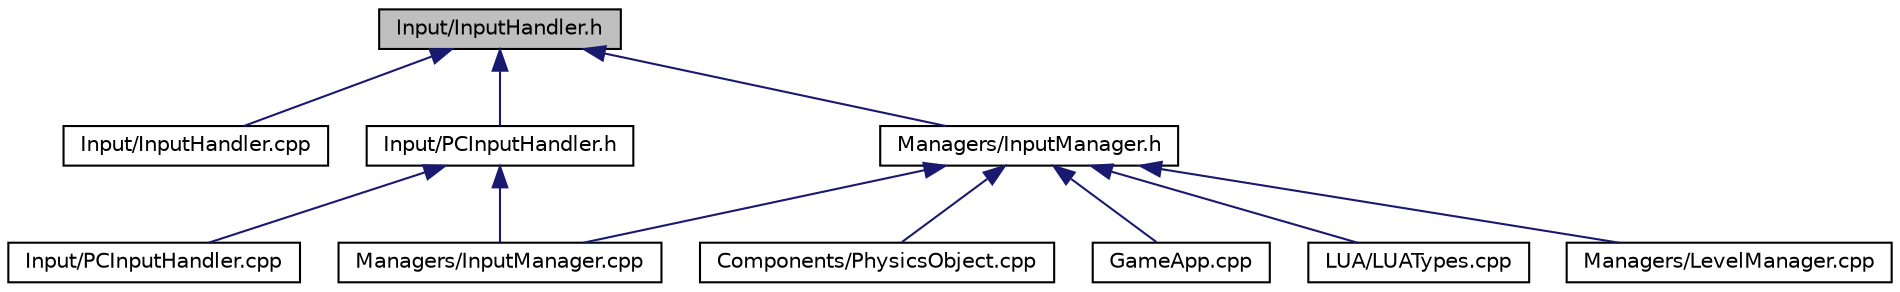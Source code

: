 digraph "Input/InputHandler.h"
{
  edge [fontname="Helvetica",fontsize="10",labelfontname="Helvetica",labelfontsize="10"];
  node [fontname="Helvetica",fontsize="10",shape=record];
  Node1 [label="Input/InputHandler.h",height=0.2,width=0.4,color="black", fillcolor="grey75", style="filled", fontcolor="black"];
  Node1 -> Node2 [dir="back",color="midnightblue",fontsize="10",style="solid"];
  Node2 [label="Input/InputHandler.cpp",height=0.2,width=0.4,color="black", fillcolor="white", style="filled",URL="$InputHandler_8cpp.html"];
  Node1 -> Node3 [dir="back",color="midnightblue",fontsize="10",style="solid"];
  Node3 [label="Input/PCInputHandler.h",height=0.2,width=0.4,color="black", fillcolor="white", style="filled",URL="$PCInputHandler_8h.html"];
  Node3 -> Node4 [dir="back",color="midnightblue",fontsize="10",style="solid"];
  Node4 [label="Input/PCInputHandler.cpp",height=0.2,width=0.4,color="black", fillcolor="white", style="filled",URL="$PCInputHandler_8cpp.html"];
  Node3 -> Node5 [dir="back",color="midnightblue",fontsize="10",style="solid"];
  Node5 [label="Managers/InputManager.cpp",height=0.2,width=0.4,color="black", fillcolor="white", style="filled",URL="$InputManager_8cpp.html"];
  Node1 -> Node6 [dir="back",color="midnightblue",fontsize="10",style="solid"];
  Node6 [label="Managers/InputManager.h",height=0.2,width=0.4,color="black", fillcolor="white", style="filled",URL="$InputManager_8h.html"];
  Node6 -> Node7 [dir="back",color="midnightblue",fontsize="10",style="solid"];
  Node7 [label="Components/PhysicsObject.cpp",height=0.2,width=0.4,color="black", fillcolor="white", style="filled",URL="$PhysicsObject_8cpp.html"];
  Node6 -> Node8 [dir="back",color="midnightblue",fontsize="10",style="solid"];
  Node8 [label="GameApp.cpp",height=0.2,width=0.4,color="black", fillcolor="white", style="filled",URL="$GameApp_8cpp.html"];
  Node6 -> Node9 [dir="back",color="midnightblue",fontsize="10",style="solid"];
  Node9 [label="LUA/LUATypes.cpp",height=0.2,width=0.4,color="black", fillcolor="white", style="filled",URL="$LUATypes_8cpp.html"];
  Node6 -> Node5 [dir="back",color="midnightblue",fontsize="10",style="solid"];
  Node6 -> Node10 [dir="back",color="midnightblue",fontsize="10",style="solid"];
  Node10 [label="Managers/LevelManager.cpp",height=0.2,width=0.4,color="black", fillcolor="white", style="filled",URL="$LevelManager_8cpp.html"];
}

